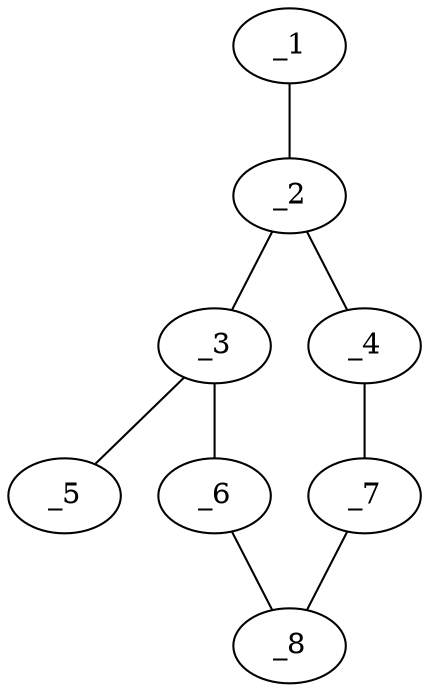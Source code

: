 graph molid179790 {
	_1	 [charge=0,
		chem=5,
		symbol="S  ",
		x="3.7321",
		y="1.5"];
	_2	 [charge=0,
		chem=1,
		symbol="C  ",
		x="3.7321",
		y="0.5"];
	_1 -- _2	 [valence=2];
	_3	 [charge=0,
		chem=4,
		symbol="N  ",
		x="2.866",
		y=0];
	_2 -- _3	 [valence=1];
	_4	 [charge=0,
		chem=1,
		symbol="C  ",
		x="4.5981",
		y=0];
	_2 -- _4	 [valence=1];
	_5	 [charge=0,
		chem=2,
		symbol="O  ",
		x=2,
		y="0.5"];
	_3 -- _5	 [valence=1];
	_6	 [charge=0,
		chem=1,
		symbol="C  ",
		x="2.866",
		y="-1"];
	_3 -- _6	 [valence=1];
	_7	 [charge=0,
		chem=1,
		symbol="C  ",
		x="4.5981",
		y="-1"];
	_4 -- _7	 [valence=2];
	_8	 [charge=0,
		chem=1,
		symbol="C  ",
		x="3.732",
		y="-1.5"];
	_6 -- _8	 [valence=2];
	_7 -- _8	 [valence=1];
}
